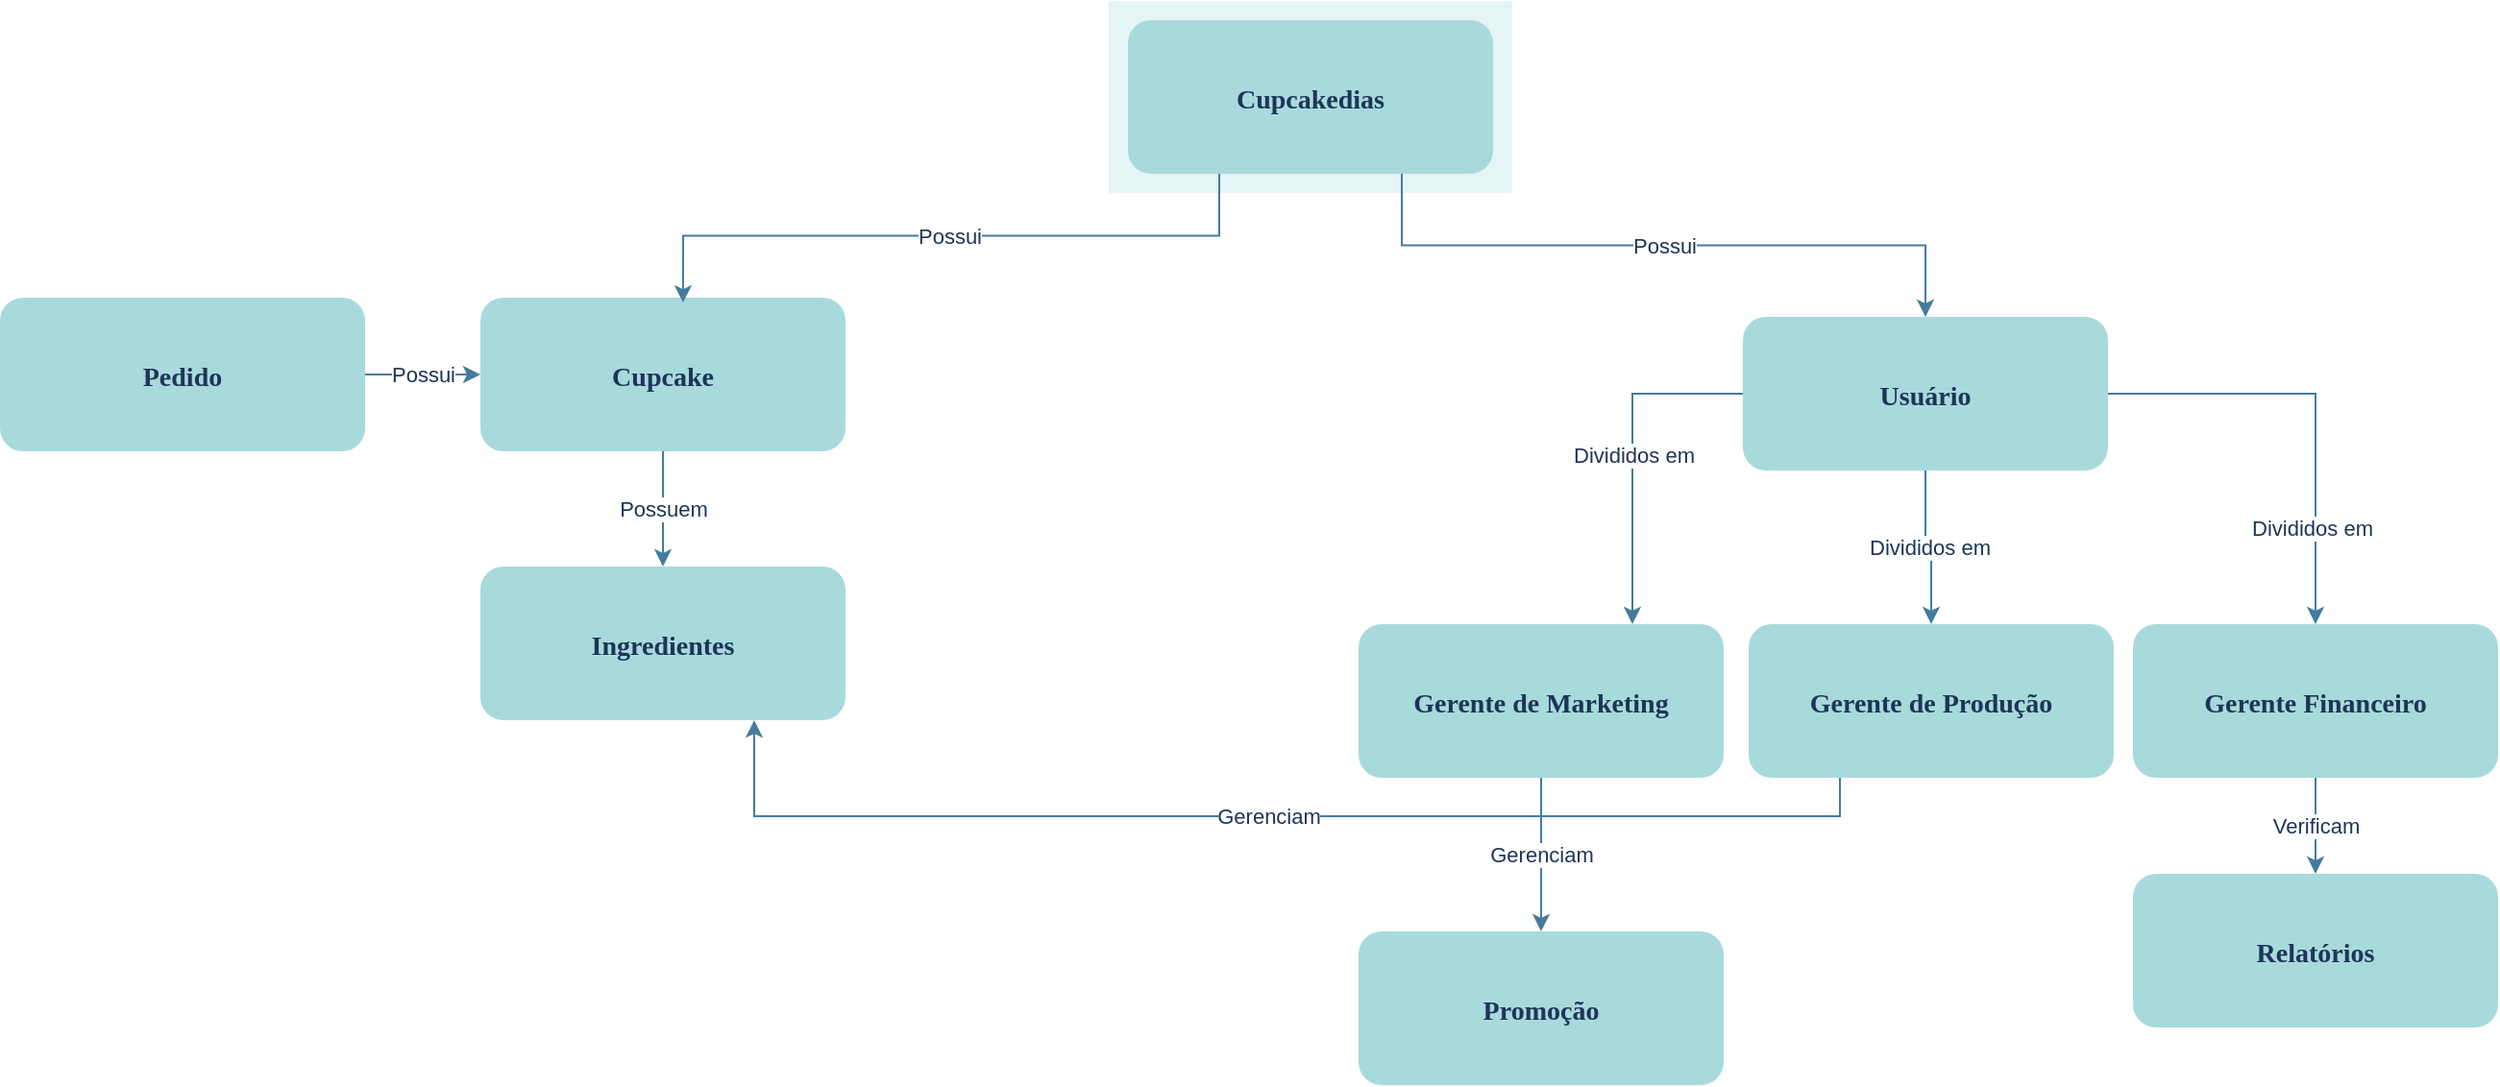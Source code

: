 <mxfile version="24.0.7" type="github">
  <diagram name="Page-1" id="2c0d36ab-eaac-3732-788b-9136903baeff">
    <mxGraphModel dx="1434" dy="718" grid="1" gridSize="10" guides="1" tooltips="1" connect="1" arrows="1" fold="1" page="1" pageScale="1.5" pageWidth="1169" pageHeight="827" background="none" math="0" shadow="0">
      <root>
        <mxCell id="0" />
        <mxCell id="1" parent="0" />
        <mxCell id="123" value="" style="fillColor=#A8DADC;strokeColor=none;opacity=30;labelBackgroundColor=none;fontColor=#1D3557;" parent="1" vertex="1">
          <mxGeometry x="747" y="175.5" width="210" height="100.0" as="geometry" />
        </mxCell>
        <mxCell id="j4UtgI-RfU6Pxci4Zflh-125" value="Possui" style="edgeStyle=orthogonalEdgeStyle;rounded=0;orthogonalLoop=1;jettySize=auto;html=1;exitX=0.75;exitY=1;exitDx=0;exitDy=0;entryX=0.5;entryY=0;entryDx=0;entryDy=0;strokeColor=#457B9D;fontColor=#1D3557;fillColor=#A8DADC;" edge="1" parent="1" source="2" target="j4UtgI-RfU6Pxci4Zflh-124">
          <mxGeometry relative="1" as="geometry" />
        </mxCell>
        <mxCell id="2" value="Cupcakedias" style="rounded=1;fillColor=#A8DADC;strokeColor=none;fontColor=#1D3557;fontStyle=1;fontFamily=Tahoma;fontSize=14;labelBackgroundColor=none;" parent="1" vertex="1">
          <mxGeometry x="757" y="185.5" width="190" height="80" as="geometry" />
        </mxCell>
        <mxCell id="j4UtgI-RfU6Pxci4Zflh-141" value="Possuem" style="edgeStyle=orthogonalEdgeStyle;rounded=0;orthogonalLoop=1;jettySize=auto;html=1;exitX=0.5;exitY=1;exitDx=0;exitDy=0;strokeColor=#457B9D;fontColor=#1D3557;fillColor=#A8DADC;" edge="1" parent="1" source="j4UtgI-RfU6Pxci4Zflh-123" target="j4UtgI-RfU6Pxci4Zflh-136">
          <mxGeometry relative="1" as="geometry" />
        </mxCell>
        <mxCell id="j4UtgI-RfU6Pxci4Zflh-123" value="Cupcake" style="rounded=1;fillColor=#A8DADC;strokeColor=none;fontColor=#1D3557;fontStyle=1;fontFamily=Tahoma;fontSize=14;labelBackgroundColor=none;" vertex="1" parent="1">
          <mxGeometry x="420" y="330" width="190" height="80" as="geometry" />
        </mxCell>
        <mxCell id="j4UtgI-RfU6Pxci4Zflh-131" value="Divididos em" style="edgeStyle=orthogonalEdgeStyle;rounded=0;orthogonalLoop=1;jettySize=auto;html=1;strokeColor=#457B9D;fontColor=#1D3557;fillColor=#A8DADC;" edge="1" parent="1" source="j4UtgI-RfU6Pxci4Zflh-124" target="j4UtgI-RfU6Pxci4Zflh-128">
          <mxGeometry relative="1" as="geometry" />
        </mxCell>
        <mxCell id="j4UtgI-RfU6Pxci4Zflh-132" value="Divididos em" style="edgeStyle=orthogonalEdgeStyle;rounded=0;orthogonalLoop=1;jettySize=auto;html=1;entryX=0.75;entryY=0;entryDx=0;entryDy=0;strokeColor=#457B9D;fontColor=#1D3557;fillColor=#A8DADC;" edge="1" parent="1" source="j4UtgI-RfU6Pxci4Zflh-124" target="j4UtgI-RfU6Pxci4Zflh-130">
          <mxGeometry relative="1" as="geometry" />
        </mxCell>
        <mxCell id="j4UtgI-RfU6Pxci4Zflh-134" style="edgeStyle=orthogonalEdgeStyle;rounded=0;orthogonalLoop=1;jettySize=auto;html=1;exitX=1;exitY=0.5;exitDx=0;exitDy=0;entryX=0.5;entryY=0;entryDx=0;entryDy=0;strokeColor=#457B9D;fontColor=#1D3557;fillColor=#A8DADC;" edge="1" parent="1" source="j4UtgI-RfU6Pxci4Zflh-124" target="j4UtgI-RfU6Pxci4Zflh-129">
          <mxGeometry relative="1" as="geometry" />
        </mxCell>
        <mxCell id="j4UtgI-RfU6Pxci4Zflh-135" value="Divididos em" style="edgeLabel;html=1;align=center;verticalAlign=middle;resizable=0;points=[];strokeColor=#457B9D;fontColor=#1D3557;fillColor=#A8DADC;" vertex="1" connectable="0" parent="j4UtgI-RfU6Pxci4Zflh-134">
          <mxGeometry x="0.561" y="-2" relative="1" as="geometry">
            <mxPoint as="offset" />
          </mxGeometry>
        </mxCell>
        <mxCell id="j4UtgI-RfU6Pxci4Zflh-124" value="Usuário" style="rounded=1;fillColor=#A8DADC;strokeColor=none;fontColor=#1D3557;fontStyle=1;fontFamily=Tahoma;fontSize=14;labelBackgroundColor=none;" vertex="1" parent="1">
          <mxGeometry x="1077" y="340" width="190" height="80" as="geometry" />
        </mxCell>
        <mxCell id="j4UtgI-RfU6Pxci4Zflh-126" value="Possui" style="edgeStyle=orthogonalEdgeStyle;rounded=0;orthogonalLoop=1;jettySize=auto;html=1;exitX=0.25;exitY=1;exitDx=0;exitDy=0;entryX=0.555;entryY=0.032;entryDx=0;entryDy=0;entryPerimeter=0;strokeColor=#457B9D;fontColor=#1D3557;fillColor=#A8DADC;" edge="1" parent="1" source="2" target="j4UtgI-RfU6Pxci4Zflh-123">
          <mxGeometry relative="1" as="geometry" />
        </mxCell>
        <mxCell id="j4UtgI-RfU6Pxci4Zflh-140" value="Gerenciam" style="edgeStyle=orthogonalEdgeStyle;rounded=0;orthogonalLoop=1;jettySize=auto;html=1;exitX=0.25;exitY=1;exitDx=0;exitDy=0;entryX=0.75;entryY=1;entryDx=0;entryDy=0;strokeColor=#457B9D;fontColor=#1D3557;fillColor=#A8DADC;" edge="1" parent="1" source="j4UtgI-RfU6Pxci4Zflh-128" target="j4UtgI-RfU6Pxci4Zflh-136">
          <mxGeometry relative="1" as="geometry" />
        </mxCell>
        <mxCell id="j4UtgI-RfU6Pxci4Zflh-128" value="Gerente de Produção" style="rounded=1;fillColor=#A8DADC;strokeColor=none;fontColor=#1D3557;fontStyle=1;fontFamily=Tahoma;fontSize=14;labelBackgroundColor=none;" vertex="1" parent="1">
          <mxGeometry x="1080" y="500" width="190" height="80" as="geometry" />
        </mxCell>
        <mxCell id="j4UtgI-RfU6Pxci4Zflh-143" value="Verificam" style="edgeStyle=orthogonalEdgeStyle;rounded=0;orthogonalLoop=1;jettySize=auto;html=1;strokeColor=#457B9D;fontColor=#1D3557;fillColor=#A8DADC;" edge="1" parent="1" source="j4UtgI-RfU6Pxci4Zflh-129" target="j4UtgI-RfU6Pxci4Zflh-142">
          <mxGeometry relative="1" as="geometry" />
        </mxCell>
        <mxCell id="j4UtgI-RfU6Pxci4Zflh-129" value="Gerente Financeiro" style="rounded=1;fillColor=#A8DADC;strokeColor=none;fontColor=#1D3557;fontStyle=1;fontFamily=Tahoma;fontSize=14;labelBackgroundColor=none;" vertex="1" parent="1">
          <mxGeometry x="1280" y="500" width="190" height="80" as="geometry" />
        </mxCell>
        <mxCell id="j4UtgI-RfU6Pxci4Zflh-145" value="Gerenciam" style="edgeStyle=orthogonalEdgeStyle;rounded=0;orthogonalLoop=1;jettySize=auto;html=1;strokeColor=#457B9D;fontColor=#1D3557;fillColor=#A8DADC;" edge="1" parent="1" source="j4UtgI-RfU6Pxci4Zflh-130" target="j4UtgI-RfU6Pxci4Zflh-144">
          <mxGeometry relative="1" as="geometry" />
        </mxCell>
        <mxCell id="j4UtgI-RfU6Pxci4Zflh-130" value="Gerente de Marketing" style="rounded=1;fillColor=#A8DADC;strokeColor=none;fontColor=#1D3557;fontStyle=1;fontFamily=Tahoma;fontSize=14;labelBackgroundColor=none;" vertex="1" parent="1">
          <mxGeometry x="877" y="500" width="190" height="80" as="geometry" />
        </mxCell>
        <mxCell id="j4UtgI-RfU6Pxci4Zflh-136" value="Ingredientes" style="rounded=1;fillColor=#A8DADC;strokeColor=none;fontColor=#1D3557;fontStyle=1;fontFamily=Tahoma;fontSize=14;labelBackgroundColor=none;" vertex="1" parent="1">
          <mxGeometry x="420" y="470" width="190" height="80" as="geometry" />
        </mxCell>
        <mxCell id="j4UtgI-RfU6Pxci4Zflh-139" value="Possui" style="edgeStyle=orthogonalEdgeStyle;rounded=0;orthogonalLoop=1;jettySize=auto;html=1;strokeColor=#457B9D;fontColor=#1D3557;fillColor=#A8DADC;" edge="1" parent="1" source="j4UtgI-RfU6Pxci4Zflh-137" target="j4UtgI-RfU6Pxci4Zflh-123">
          <mxGeometry relative="1" as="geometry" />
        </mxCell>
        <mxCell id="j4UtgI-RfU6Pxci4Zflh-137" value="Pedido" style="rounded=1;fillColor=#A8DADC;strokeColor=none;fontColor=#1D3557;fontStyle=1;fontFamily=Tahoma;fontSize=14;labelBackgroundColor=none;" vertex="1" parent="1">
          <mxGeometry x="170" y="330" width="190" height="80" as="geometry" />
        </mxCell>
        <mxCell id="j4UtgI-RfU6Pxci4Zflh-142" value="Relatórios" style="rounded=1;fillColor=#A8DADC;strokeColor=none;fontColor=#1D3557;fontStyle=1;fontFamily=Tahoma;fontSize=14;labelBackgroundColor=none;" vertex="1" parent="1">
          <mxGeometry x="1280" y="630" width="190" height="80" as="geometry" />
        </mxCell>
        <mxCell id="j4UtgI-RfU6Pxci4Zflh-144" value="Promoção" style="rounded=1;fillColor=#A8DADC;strokeColor=none;fontColor=#1D3557;fontStyle=1;fontFamily=Tahoma;fontSize=14;labelBackgroundColor=none;" vertex="1" parent="1">
          <mxGeometry x="877" y="660" width="190" height="80" as="geometry" />
        </mxCell>
      </root>
    </mxGraphModel>
  </diagram>
</mxfile>
